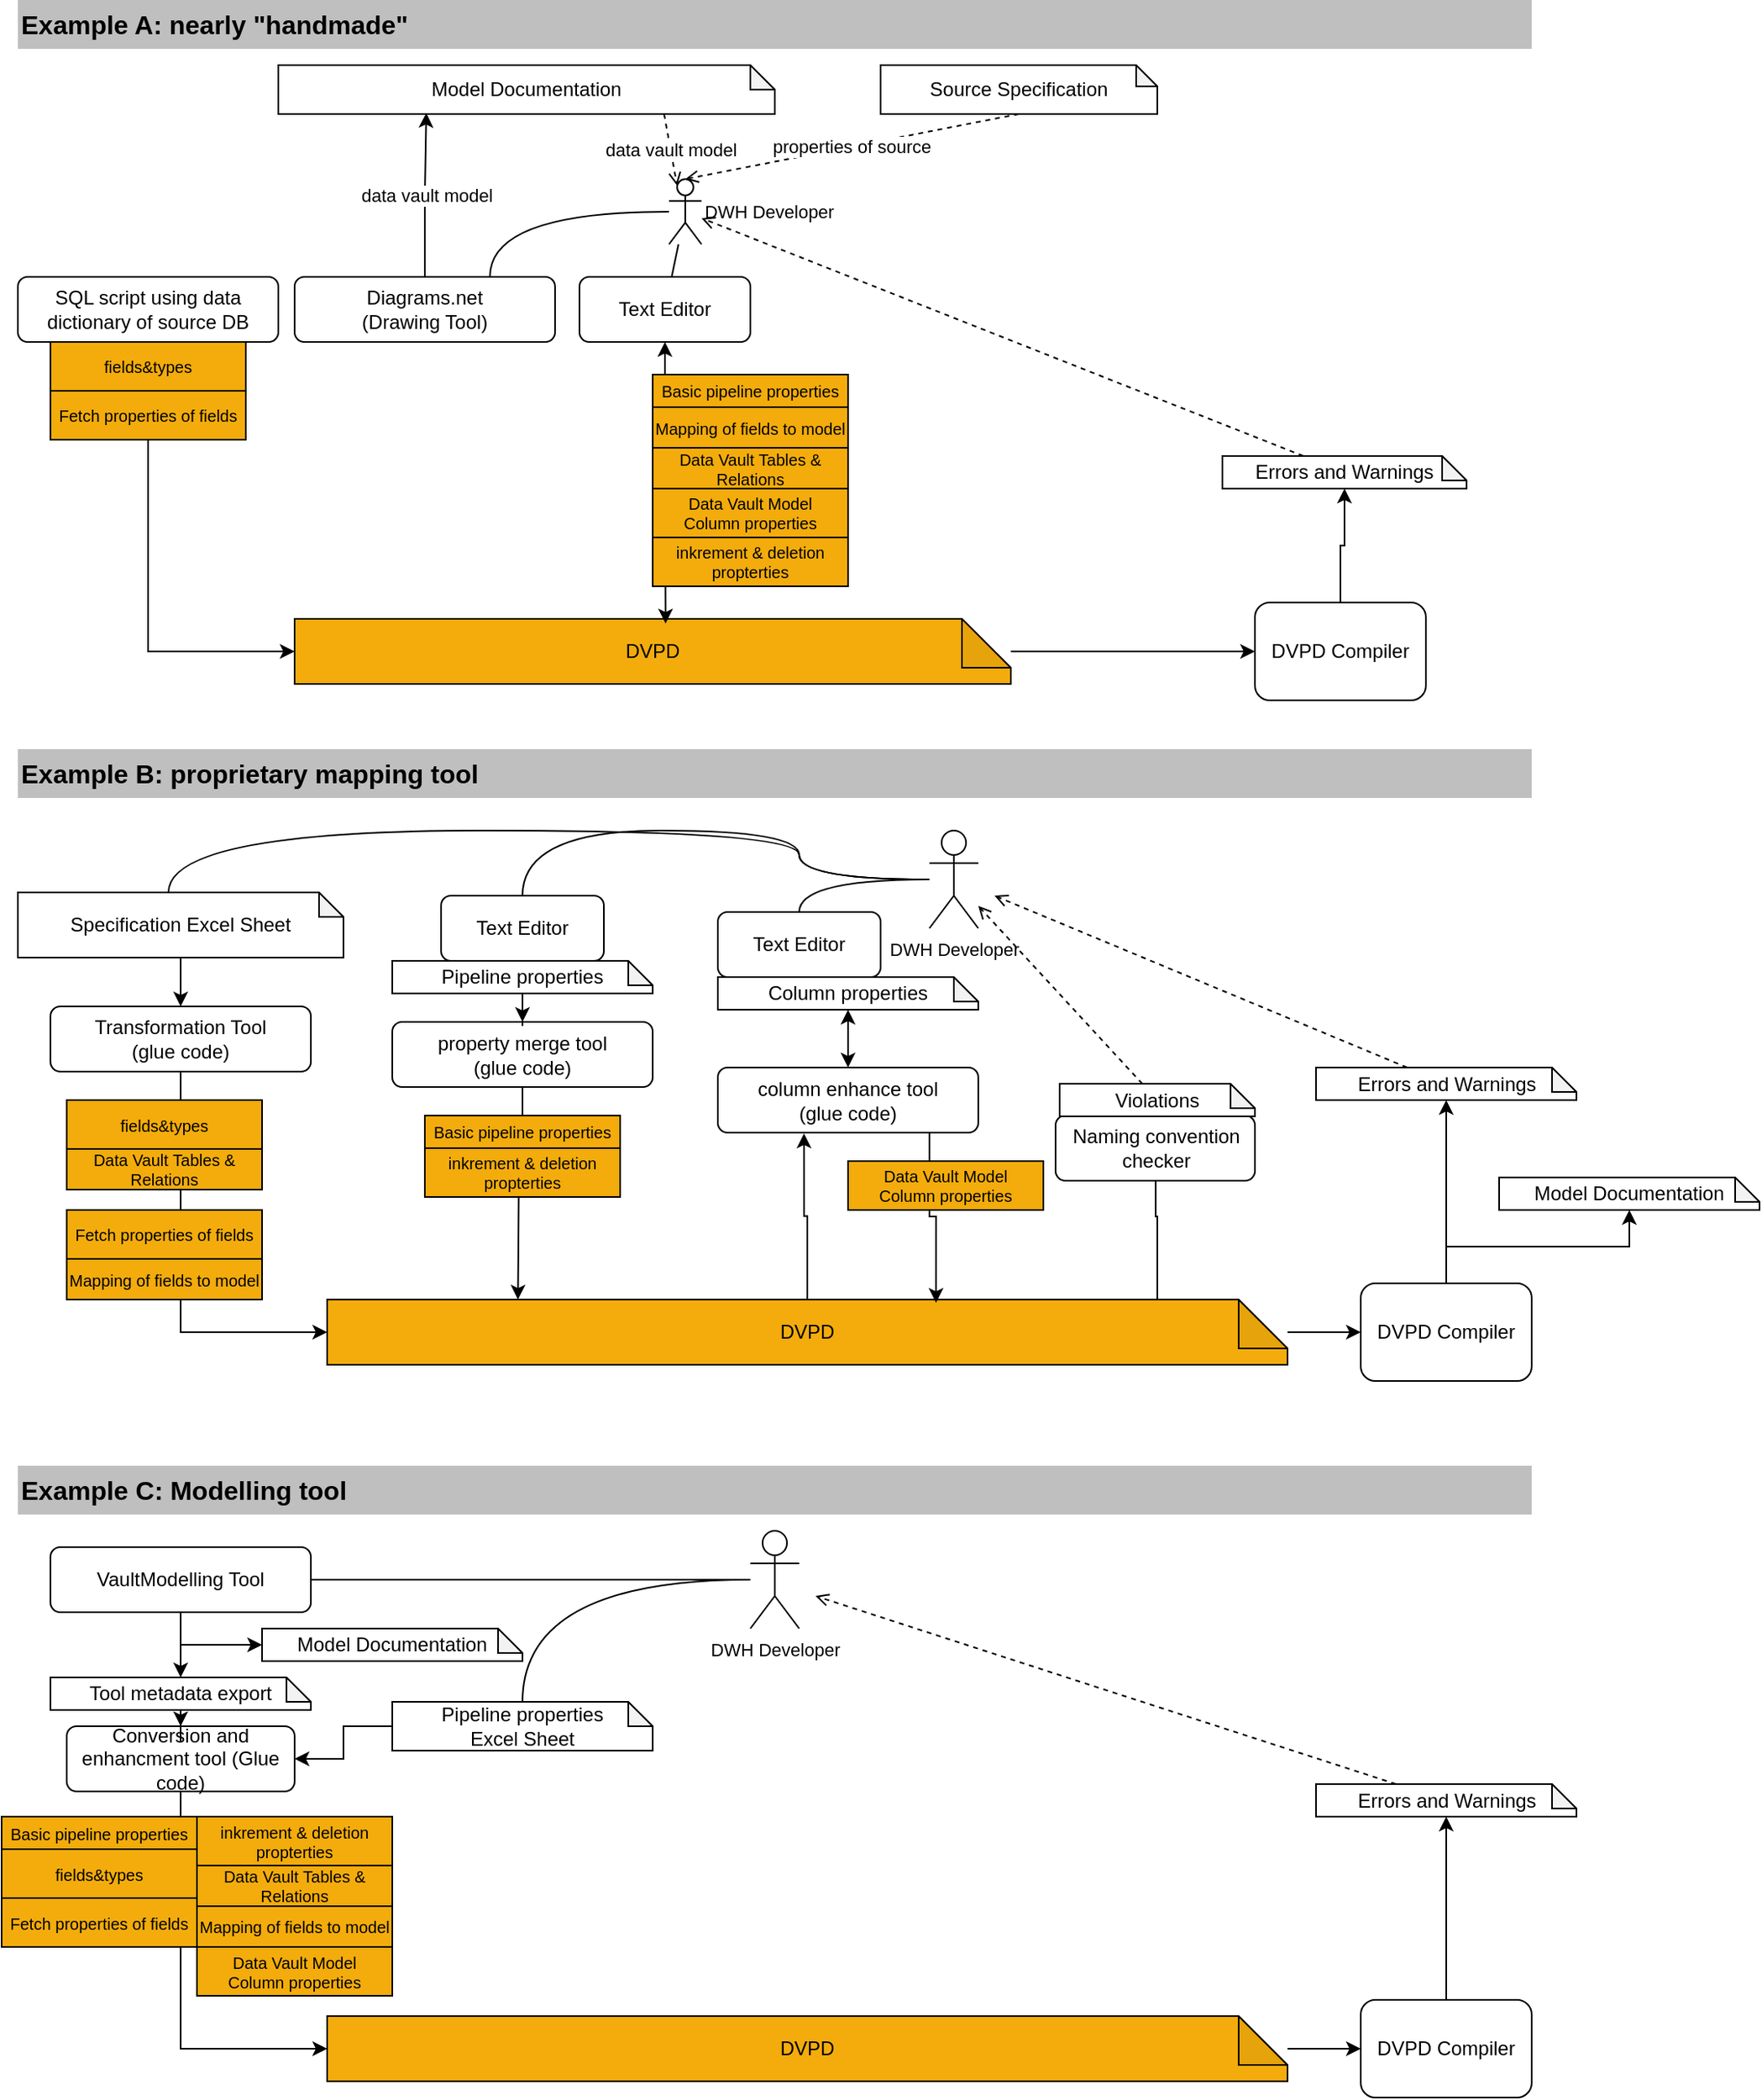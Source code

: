 <mxfile version="21.3.4" type="device">
  <diagram name="Seite-1" id="HqBW4fTeCPGUdDQ781vC">
    <mxGraphModel dx="1235" dy="669" grid="1" gridSize="10" guides="1" tooltips="1" connect="1" arrows="1" fold="1" page="1" pageScale="1" pageWidth="1169" pageHeight="1654" math="0" shadow="0">
      <root>
        <mxCell id="0" />
        <mxCell id="1" parent="0" />
        <mxCell id="XJ6b9KdQrqp1vy3ghaq9-2" value="SQL script using data dictionary of source DB" style="rounded=1;whiteSpace=wrap;html=1;" parent="1" vertex="1">
          <mxGeometry x="40" y="190" width="160" height="40" as="geometry" />
        </mxCell>
        <mxCell id="XJ6b9KdQrqp1vy3ghaq9-12" style="edgeStyle=orthogonalEdgeStyle;rounded=0;orthogonalLoop=1;jettySize=auto;html=1;entryX=0;entryY=0.5;entryDx=0;entryDy=0;" parent="1" source="XJ6b9KdQrqp1vy3ghaq9-3" target="XJ6b9KdQrqp1vy3ghaq9-11" edge="1">
          <mxGeometry relative="1" as="geometry" />
        </mxCell>
        <mxCell id="XJ6b9KdQrqp1vy3ghaq9-3" value="DVPD" style="shape=note;whiteSpace=wrap;html=1;backgroundOutline=1;darkOpacity=0.05;fillColor=#F3AC0C;gradientColor=none;" parent="1" vertex="1">
          <mxGeometry x="210" y="400" width="440" height="40" as="geometry" />
        </mxCell>
        <mxCell id="XJ6b9KdQrqp1vy3ghaq9-13" value="" style="edgeStyle=orthogonalEdgeStyle;rounded=0;orthogonalLoop=1;jettySize=auto;html=1;entryX=0.518;entryY=0.071;entryDx=0;entryDy=0;entryPerimeter=0;startArrow=classic;startFill=1;" parent="1" source="XJ6b9KdQrqp1vy3ghaq9-5" target="XJ6b9KdQrqp1vy3ghaq9-3" edge="1">
          <mxGeometry relative="1" as="geometry" />
        </mxCell>
        <mxCell id="XJ6b9KdQrqp1vy3ghaq9-5" value="Text Editor" style="rounded=1;whiteSpace=wrap;html=1;" parent="1" vertex="1">
          <mxGeometry x="385" y="190" width="105" height="40" as="geometry" />
        </mxCell>
        <mxCell id="XJ6b9KdQrqp1vy3ghaq9-10" value="data vault model" style="rounded=0;orthogonalLoop=1;jettySize=auto;html=1;exitX=0.777;exitY=1;exitDx=0;exitDy=0;exitPerimeter=0;dashed=1;endArrow=open;endFill=0;entryX=0.25;entryY=0.1;entryDx=0;entryDy=0;entryPerimeter=0;" parent="1" source="XJ6b9KdQrqp1vy3ghaq9-6" target="SHAmAD_ecb-zwq3bcNpp-13" edge="1">
          <mxGeometry relative="1" as="geometry" />
        </mxCell>
        <mxCell id="XJ6b9KdQrqp1vy3ghaq9-6" value="Model Documentation" style="shape=note;whiteSpace=wrap;html=1;backgroundOutline=1;darkOpacity=0.05;size=15;" parent="1" vertex="1">
          <mxGeometry x="200" y="60" width="305" height="30" as="geometry" />
        </mxCell>
        <mxCell id="XJ6b9KdQrqp1vy3ghaq9-9" value="data vault model" style="edgeStyle=orthogonalEdgeStyle;rounded=0;orthogonalLoop=1;jettySize=auto;html=1;entryX=0.298;entryY=0.98;entryDx=0;entryDy=0;entryPerimeter=0;" parent="1" source="XJ6b9KdQrqp1vy3ghaq9-8" target="XJ6b9KdQrqp1vy3ghaq9-6" edge="1">
          <mxGeometry relative="1" as="geometry" />
        </mxCell>
        <mxCell id="XJ6b9KdQrqp1vy3ghaq9-8" value="Diagrams.net&lt;br&gt;(Drawing Tool)" style="rounded=1;whiteSpace=wrap;html=1;" parent="1" vertex="1">
          <mxGeometry x="210" y="190" width="160" height="40" as="geometry" />
        </mxCell>
        <mxCell id="XJ6b9KdQrqp1vy3ghaq9-11" value="DVPD Compiler" style="rounded=1;whiteSpace=wrap;html=1;" parent="1" vertex="1">
          <mxGeometry x="800" y="390" width="105" height="60" as="geometry" />
        </mxCell>
        <mxCell id="XJ6b9KdQrqp1vy3ghaq9-14" value="Source Specification" style="shape=note;whiteSpace=wrap;html=1;backgroundOutline=1;darkOpacity=0.05;size=13;" parent="1" vertex="1">
          <mxGeometry x="570" y="60" width="170" height="30" as="geometry" />
        </mxCell>
        <mxCell id="XJ6b9KdQrqp1vy3ghaq9-15" value="properties of source" style="rounded=0;orthogonalLoop=1;jettySize=auto;html=1;exitX=0.5;exitY=1;exitDx=0;exitDy=0;exitPerimeter=0;dashed=1;endArrow=open;endFill=0;entryX=0.5;entryY=0;entryDx=0;entryDy=0;entryPerimeter=0;" parent="1" source="XJ6b9KdQrqp1vy3ghaq9-14" target="SHAmAD_ecb-zwq3bcNpp-13" edge="1">
          <mxGeometry relative="1" as="geometry">
            <mxPoint x="447" y="150" as="sourcePoint" />
            <mxPoint x="448" y="200" as="targetPoint" />
          </mxGeometry>
        </mxCell>
        <mxCell id="XJ6b9KdQrqp1vy3ghaq9-16" value="Data Vault&amp;nbsp;Tables &amp;amp; Relations" style="rounded=0;whiteSpace=wrap;html=1;fillColor=#F3AC0C;gradientColor=none;fontSize=10;" parent="1" vertex="1">
          <mxGeometry x="430" y="295" width="120" height="25" as="geometry" />
        </mxCell>
        <mxCell id="XJ6b9KdQrqp1vy3ghaq9-17" value="Mapping of fields to model" style="rounded=0;whiteSpace=wrap;html=1;fillColor=#F3AC0C;gradientColor=none;fontSize=10;" parent="1" vertex="1">
          <mxGeometry x="430" y="270" width="120" height="25" as="geometry" />
        </mxCell>
        <mxCell id="XJ6b9KdQrqp1vy3ghaq9-18" value="Basic pipeline properties" style="rounded=0;whiteSpace=wrap;html=1;fillColor=#F3AC0C;gradientColor=none;fontSize=10;" parent="1" vertex="1">
          <mxGeometry x="430" y="250" width="120" height="20" as="geometry" />
        </mxCell>
        <mxCell id="XJ6b9KdQrqp1vy3ghaq9-19" value="fields&amp;amp;types" style="rounded=0;whiteSpace=wrap;html=1;fillColor=#F3AC0C;gradientColor=none;fontSize=10;" parent="1" vertex="1">
          <mxGeometry x="60" y="230" width="120" height="30" as="geometry" />
        </mxCell>
        <mxCell id="XJ6b9KdQrqp1vy3ghaq9-21" value="Data Vault Model&lt;br style=&quot;font-size: 10px;&quot;&gt;Column properties" style="rounded=0;whiteSpace=wrap;html=1;fillColor=#F3AC0C;gradientColor=none;fontSize=10;" parent="1" vertex="1">
          <mxGeometry x="430" y="320" width="120" height="30" as="geometry" />
        </mxCell>
        <mxCell id="XJ6b9KdQrqp1vy3ghaq9-36" style="rounded=0;orthogonalLoop=1;jettySize=auto;html=1;entryX=0;entryY=0.5;entryDx=0;entryDy=0;entryPerimeter=0;edgeStyle=orthogonalEdgeStyle;" parent="1" source="XJ6b9KdQrqp1vy3ghaq9-22" target="XJ6b9KdQrqp1vy3ghaq9-3" edge="1">
          <mxGeometry relative="1" as="geometry">
            <Array as="points">
              <mxPoint x="120" y="420" />
            </Array>
          </mxGeometry>
        </mxCell>
        <mxCell id="XJ6b9KdQrqp1vy3ghaq9-22" value="Fetch properties of fields" style="rounded=0;whiteSpace=wrap;html=1;fillColor=#F3AC0C;gradientColor=none;fontSize=10;" parent="1" vertex="1">
          <mxGeometry x="60" y="260" width="120" height="30" as="geometry" />
        </mxCell>
        <mxCell id="XJ6b9KdQrqp1vy3ghaq9-23" value="inkrement &amp;amp; deletion propterties" style="rounded=0;whiteSpace=wrap;html=1;fillColor=#F3AC0C;gradientColor=none;fontSize=10;" parent="1" vertex="1">
          <mxGeometry x="430" y="350" width="120" height="30" as="geometry" />
        </mxCell>
        <mxCell id="XJ6b9KdQrqp1vy3ghaq9-25" value="Example A: nearly &quot;handmade&quot;" style="rounded=0;whiteSpace=wrap;html=1;strokeColor=none;fillColor=#BFBFBF;fontStyle=1;align=left;fontSize=16;" parent="1" vertex="1">
          <mxGeometry x="40" y="20" width="930" height="30" as="geometry" />
        </mxCell>
        <mxCell id="XJ6b9KdQrqp1vy3ghaq9-26" value="Example B: proprietary mapping tool" style="rounded=0;whiteSpace=wrap;html=1;strokeColor=none;fillColor=#BFBFBF;fontStyle=1;align=left;fontSize=16;" parent="1" vertex="1">
          <mxGeometry x="40" y="480" width="930" height="30" as="geometry" />
        </mxCell>
        <mxCell id="SHAmAD_ecb-zwq3bcNpp-1" style="edgeStyle=orthogonalEdgeStyle;shape=connector;rounded=0;orthogonalLoop=1;jettySize=auto;html=1;entryX=0.5;entryY=0;entryDx=0;entryDy=0;labelBackgroundColor=default;strokeColor=default;fontFamily=Helvetica;fontSize=11;fontColor=default;endArrow=classic;" parent="1" source="XJ6b9KdQrqp1vy3ghaq9-27" target="XJ6b9KdQrqp1vy3ghaq9-28" edge="1">
          <mxGeometry relative="1" as="geometry" />
        </mxCell>
        <mxCell id="XJ6b9KdQrqp1vy3ghaq9-27" value="Specification Excel Sheet" style="shape=note;whiteSpace=wrap;html=1;backgroundOutline=1;darkOpacity=0.05;size=15;" parent="1" vertex="1">
          <mxGeometry x="40" y="568" width="200" height="40" as="geometry" />
        </mxCell>
        <mxCell id="XJ6b9KdQrqp1vy3ghaq9-28" value="Transformation Tool&lt;br&gt;(glue code)" style="rounded=1;whiteSpace=wrap;html=1;" parent="1" vertex="1">
          <mxGeometry x="60" y="638" width="160" height="40" as="geometry" />
        </mxCell>
        <mxCell id="XJ6b9KdQrqp1vy3ghaq9-42" style="edgeStyle=orthogonalEdgeStyle;rounded=0;orthogonalLoop=1;jettySize=auto;html=1;entryX=0.419;entryY=0.075;entryDx=0;entryDy=0;entryPerimeter=0;" parent="1" source="XJ6b9KdQrqp1vy3ghaq9-40" edge="1">
          <mxGeometry relative="1" as="geometry">
            <mxPoint x="347.21" y="818" as="targetPoint" />
          </mxGeometry>
        </mxCell>
        <mxCell id="XJ6b9KdQrqp1vy3ghaq9-29" value="Basic pipeline properties" style="rounded=0;whiteSpace=wrap;html=1;fillColor=#F3AC0C;gradientColor=none;fontSize=10;" parent="1" vertex="1">
          <mxGeometry x="290" y="705" width="120" height="20" as="geometry" />
        </mxCell>
        <mxCell id="XJ6b9KdQrqp1vy3ghaq9-39" style="edgeStyle=orthogonalEdgeStyle;rounded=0;orthogonalLoop=1;jettySize=auto;html=1;entryX=0;entryY=0.5;entryDx=0;entryDy=0;entryPerimeter=0;" parent="1" source="XJ6b9KdQrqp1vy3ghaq9-28" target="XJ6b9KdQrqp1vy3ghaq9-38" edge="1">
          <mxGeometry relative="1" as="geometry">
            <Array as="points">
              <mxPoint x="140" y="838" />
            </Array>
          </mxGeometry>
        </mxCell>
        <mxCell id="SHAmAD_ecb-zwq3bcNpp-5" style="edgeStyle=orthogonalEdgeStyle;shape=connector;rounded=0;orthogonalLoop=1;jettySize=auto;html=1;labelBackgroundColor=default;strokeColor=default;fontFamily=Helvetica;fontSize=11;fontColor=default;endArrow=classic;" parent="1" source="XJ6b9KdQrqp1vy3ghaq9-38" target="SHAmAD_ecb-zwq3bcNpp-4" edge="1">
          <mxGeometry relative="1" as="geometry" />
        </mxCell>
        <mxCell id="SHAmAD_ecb-zwq3bcNpp-30" style="edgeStyle=orthogonalEdgeStyle;shape=connector;rounded=0;orthogonalLoop=1;jettySize=auto;html=1;entryX=0.331;entryY=1.013;entryDx=0;entryDy=0;entryPerimeter=0;labelBackgroundColor=default;strokeColor=default;fontFamily=Helvetica;fontSize=11;fontColor=default;endArrow=classic;exitX=0.5;exitY=0;exitDx=0;exitDy=0;exitPerimeter=0;" parent="1" source="XJ6b9KdQrqp1vy3ghaq9-38" target="SHAmAD_ecb-zwq3bcNpp-24" edge="1">
          <mxGeometry relative="1" as="geometry" />
        </mxCell>
        <mxCell id="SHAmAD_ecb-zwq3bcNpp-76" style="edgeStyle=orthogonalEdgeStyle;shape=connector;rounded=0;orthogonalLoop=1;jettySize=auto;html=1;labelBackgroundColor=default;strokeColor=default;fontFamily=Helvetica;fontSize=11;fontColor=default;endArrow=none;endFill=0;" parent="1" source="XJ6b9KdQrqp1vy3ghaq9-38" target="SHAmAD_ecb-zwq3bcNpp-75" edge="1">
          <mxGeometry relative="1" as="geometry">
            <Array as="points">
              <mxPoint x="740" y="767" />
              <mxPoint x="739" y="767" />
            </Array>
          </mxGeometry>
        </mxCell>
        <mxCell id="XJ6b9KdQrqp1vy3ghaq9-38" value="DVPD" style="shape=note;whiteSpace=wrap;html=1;backgroundOutline=1;darkOpacity=0.05;fillColor=#F3AC0C;gradientColor=none;" parent="1" vertex="1">
          <mxGeometry x="230" y="818" width="590" height="40" as="geometry" />
        </mxCell>
        <mxCell id="XJ6b9KdQrqp1vy3ghaq9-40" value="property merge tool&lt;br&gt;(glue code)" style="rounded=1;whiteSpace=wrap;html=1;" parent="1" vertex="1">
          <mxGeometry x="270" y="647.5" width="160" height="40" as="geometry" />
        </mxCell>
        <mxCell id="XJ6b9KdQrqp1vy3ghaq9-41" value="Text Editor" style="rounded=1;whiteSpace=wrap;html=1;" parent="1" vertex="1">
          <mxGeometry x="300" y="570" width="100" height="40" as="geometry" />
        </mxCell>
        <mxCell id="SHAmAD_ecb-zwq3bcNpp-3" style="edgeStyle=orthogonalEdgeStyle;shape=connector;rounded=0;orthogonalLoop=1;jettySize=auto;html=1;labelBackgroundColor=default;strokeColor=default;fontFamily=Helvetica;fontSize=11;fontColor=default;endArrow=classic;" parent="1" source="XJ6b9KdQrqp1vy3ghaq9-43" target="XJ6b9KdQrqp1vy3ghaq9-40" edge="1">
          <mxGeometry relative="1" as="geometry" />
        </mxCell>
        <mxCell id="XJ6b9KdQrqp1vy3ghaq9-43" value="Pipeline properties" style="shape=note;whiteSpace=wrap;html=1;backgroundOutline=1;darkOpacity=0.05;size=15;" parent="1" vertex="1">
          <mxGeometry x="270" y="610" width="160" height="20" as="geometry" />
        </mxCell>
        <mxCell id="XJ6b9KdQrqp1vy3ghaq9-44" value="inkrement &amp;amp; deletion propterties" style="rounded=0;whiteSpace=wrap;html=1;fillColor=#F3AC0C;gradientColor=none;fontSize=10;" parent="1" vertex="1">
          <mxGeometry x="290" y="725" width="120" height="30" as="geometry" />
        </mxCell>
        <mxCell id="XJ6b9KdQrqp1vy3ghaq9-30" value="fields&amp;amp;types" style="rounded=0;whiteSpace=wrap;html=1;fillColor=#F3AC0C;gradientColor=none;fontSize=10;" parent="1" vertex="1">
          <mxGeometry x="70" y="695.5" width="120" height="30" as="geometry" />
        </mxCell>
        <mxCell id="XJ6b9KdQrqp1vy3ghaq9-31" value="Mapping of fields to model" style="rounded=0;whiteSpace=wrap;html=1;fillColor=#F3AC0C;gradientColor=none;fontSize=10;" parent="1" vertex="1">
          <mxGeometry x="70" y="793" width="120" height="25" as="geometry" />
        </mxCell>
        <mxCell id="XJ6b9KdQrqp1vy3ghaq9-32" value="Data Vault&amp;nbsp;Tables &amp;amp; Relations" style="rounded=0;whiteSpace=wrap;html=1;fillColor=#F3AC0C;gradientColor=none;fontSize=10;" parent="1" vertex="1">
          <mxGeometry x="70" y="725.5" width="120" height="25" as="geometry" />
        </mxCell>
        <mxCell id="XJ6b9KdQrqp1vy3ghaq9-37" value="Fetch properties of fields" style="rounded=0;whiteSpace=wrap;html=1;fillColor=#F3AC0C;gradientColor=none;fontSize=10;" parent="1" vertex="1">
          <mxGeometry x="70" y="763" width="120" height="30" as="geometry" />
        </mxCell>
        <mxCell id="SHAmAD_ecb-zwq3bcNpp-9" style="edgeStyle=orthogonalEdgeStyle;shape=connector;rounded=0;orthogonalLoop=1;jettySize=auto;html=1;entryX=0.5;entryY=1;entryDx=0;entryDy=0;entryPerimeter=0;labelBackgroundColor=default;strokeColor=default;fontFamily=Helvetica;fontSize=11;fontColor=default;endArrow=classic;" parent="1" source="SHAmAD_ecb-zwq3bcNpp-4" target="SHAmAD_ecb-zwq3bcNpp-7" edge="1">
          <mxGeometry relative="1" as="geometry" />
        </mxCell>
        <mxCell id="SHAmAD_ecb-zwq3bcNpp-83" style="edgeStyle=orthogonalEdgeStyle;shape=connector;rounded=0;orthogonalLoop=1;jettySize=auto;html=1;labelBackgroundColor=default;strokeColor=default;fontFamily=Helvetica;fontSize=11;fontColor=default;endArrow=classic;" parent="1" source="SHAmAD_ecb-zwq3bcNpp-4" target="SHAmAD_ecb-zwq3bcNpp-82" edge="1">
          <mxGeometry relative="1" as="geometry" />
        </mxCell>
        <mxCell id="SHAmAD_ecb-zwq3bcNpp-4" value="DVPD Compiler" style="rounded=1;whiteSpace=wrap;html=1;" parent="1" vertex="1">
          <mxGeometry x="865" y="808" width="105" height="60" as="geometry" />
        </mxCell>
        <mxCell id="SHAmAD_ecb-zwq3bcNpp-10" style="shape=connector;rounded=0;orthogonalLoop=1;jettySize=auto;html=1;labelBackgroundColor=default;strokeColor=default;fontFamily=Helvetica;fontSize=11;fontColor=default;endArrow=open;dashed=1;endFill=0;" parent="1" source="SHAmAD_ecb-zwq3bcNpp-7" edge="1">
          <mxGeometry relative="1" as="geometry">
            <mxPoint x="640" y="570" as="targetPoint" />
          </mxGeometry>
        </mxCell>
        <mxCell id="SHAmAD_ecb-zwq3bcNpp-7" value="Errors and Warnings" style="shape=note;whiteSpace=wrap;html=1;backgroundOutline=1;darkOpacity=0.05;size=15;" parent="1" vertex="1">
          <mxGeometry x="837.5" y="675.5" width="160" height="20" as="geometry" />
        </mxCell>
        <mxCell id="SHAmAD_ecb-zwq3bcNpp-11" style="edgeStyle=orthogonalEdgeStyle;shape=connector;orthogonalLoop=1;jettySize=auto;html=1;entryX=0.5;entryY=0;entryDx=0;entryDy=0;labelBackgroundColor=default;strokeColor=default;fontFamily=Helvetica;fontSize=11;fontColor=default;endArrow=none;curved=1;endFill=0;" parent="1" source="SHAmAD_ecb-zwq3bcNpp-8" target="XJ6b9KdQrqp1vy3ghaq9-41" edge="1">
          <mxGeometry relative="1" as="geometry">
            <Array as="points">
              <mxPoint x="520" y="560" />
              <mxPoint x="520" y="530" />
              <mxPoint x="350" y="530" />
            </Array>
          </mxGeometry>
        </mxCell>
        <mxCell id="SHAmAD_ecb-zwq3bcNpp-12" style="edgeStyle=orthogonalEdgeStyle;shape=connector;orthogonalLoop=1;jettySize=auto;html=1;entryX=0;entryY=0;entryDx=92.5;entryDy=0;entryPerimeter=0;labelBackgroundColor=default;strokeColor=default;fontFamily=Helvetica;fontSize=11;fontColor=default;endArrow=none;curved=1;endFill=0;" parent="1" target="XJ6b9KdQrqp1vy3ghaq9-27" edge="1">
          <mxGeometry relative="1" as="geometry">
            <mxPoint x="600" y="560" as="sourcePoint" />
            <Array as="points">
              <mxPoint x="520" y="560" />
              <mxPoint x="520" y="530" />
              <mxPoint x="133" y="530" />
            </Array>
          </mxGeometry>
        </mxCell>
        <mxCell id="SHAmAD_ecb-zwq3bcNpp-25" style="edgeStyle=orthogonalEdgeStyle;shape=connector;curved=1;rounded=1;orthogonalLoop=1;jettySize=auto;html=1;labelBackgroundColor=default;strokeColor=default;fontFamily=Helvetica;fontSize=11;fontColor=default;endArrow=none;endFill=0;entryX=0.5;entryY=0;entryDx=0;entryDy=0;" parent="1" source="SHAmAD_ecb-zwq3bcNpp-8" target="SHAmAD_ecb-zwq3bcNpp-26" edge="1">
          <mxGeometry relative="1" as="geometry" />
        </mxCell>
        <mxCell id="SHAmAD_ecb-zwq3bcNpp-8" value="DWH Developer" style="shape=umlActor;verticalLabelPosition=bottom;verticalAlign=top;html=1;outlineConnect=0;fontFamily=Helvetica;fontSize=11;fontColor=default;" parent="1" vertex="1">
          <mxGeometry x="600" y="530" width="30" height="60" as="geometry" />
        </mxCell>
        <mxCell id="SHAmAD_ecb-zwq3bcNpp-21" style="edgeStyle=none;shape=connector;rounded=1;orthogonalLoop=1;jettySize=auto;html=1;labelBackgroundColor=default;strokeColor=default;fontFamily=Helvetica;fontSize=11;fontColor=default;endArrow=none;endFill=0;" parent="1" source="SHAmAD_ecb-zwq3bcNpp-13" target="XJ6b9KdQrqp1vy3ghaq9-5" edge="1">
          <mxGeometry relative="1" as="geometry" />
        </mxCell>
        <mxCell id="SHAmAD_ecb-zwq3bcNpp-22" style="edgeStyle=orthogonalEdgeStyle;shape=connector;curved=1;rounded=1;orthogonalLoop=1;jettySize=auto;html=1;entryX=0.75;entryY=0;entryDx=0;entryDy=0;labelBackgroundColor=default;strokeColor=default;fontFamily=Helvetica;fontSize=11;fontColor=default;endArrow=none;endFill=0;" parent="1" source="SHAmAD_ecb-zwq3bcNpp-13" target="XJ6b9KdQrqp1vy3ghaq9-8" edge="1">
          <mxGeometry relative="1" as="geometry" />
        </mxCell>
        <mxCell id="SHAmAD_ecb-zwq3bcNpp-13" value="DWH Developer" style="shape=umlActor;verticalLabelPosition=middle;verticalAlign=middle;html=1;outlineConnect=0;fontFamily=Helvetica;fontSize=11;fontColor=default;labelPosition=right;align=left;" parent="1" vertex="1">
          <mxGeometry x="440" y="130" width="20" height="40" as="geometry" />
        </mxCell>
        <mxCell id="SHAmAD_ecb-zwq3bcNpp-20" style="edgeStyle=none;shape=connector;rounded=0;orthogonalLoop=1;jettySize=auto;html=1;dashed=1;labelBackgroundColor=default;strokeColor=default;fontFamily=Helvetica;fontSize=11;fontColor=default;endArrow=open;endFill=0;" parent="1" source="SHAmAD_ecb-zwq3bcNpp-16" target="SHAmAD_ecb-zwq3bcNpp-13" edge="1">
          <mxGeometry relative="1" as="geometry" />
        </mxCell>
        <mxCell id="SHAmAD_ecb-zwq3bcNpp-16" value="Errors and Warnings" style="shape=note;whiteSpace=wrap;html=1;backgroundOutline=1;darkOpacity=0.05;size=15;" parent="1" vertex="1">
          <mxGeometry x="780" y="300" width="150" height="20" as="geometry" />
        </mxCell>
        <mxCell id="SHAmAD_ecb-zwq3bcNpp-17" style="edgeStyle=orthogonalEdgeStyle;shape=connector;rounded=0;orthogonalLoop=1;jettySize=auto;html=1;labelBackgroundColor=default;strokeColor=default;fontFamily=Helvetica;fontSize=11;fontColor=default;endArrow=classic;" parent="1" source="XJ6b9KdQrqp1vy3ghaq9-11" target="SHAmAD_ecb-zwq3bcNpp-16" edge="1">
          <mxGeometry relative="1" as="geometry">
            <mxPoint x="928" y="818" as="sourcePoint" />
            <mxPoint x="928" y="706" as="targetPoint" />
          </mxGeometry>
        </mxCell>
        <mxCell id="SHAmAD_ecb-zwq3bcNpp-29" style="edgeStyle=orthogonalEdgeStyle;shape=connector;rounded=0;orthogonalLoop=1;jettySize=auto;html=1;entryX=0.5;entryY=0;entryDx=0;entryDy=0;labelBackgroundColor=default;strokeColor=default;fontFamily=Helvetica;fontSize=11;fontColor=default;endArrow=classic;startArrow=classic;startFill=1;" parent="1" source="SHAmAD_ecb-zwq3bcNpp-23" target="SHAmAD_ecb-zwq3bcNpp-24" edge="1">
          <mxGeometry relative="1" as="geometry" />
        </mxCell>
        <mxCell id="SHAmAD_ecb-zwq3bcNpp-23" value="Column properties" style="shape=note;whiteSpace=wrap;html=1;backgroundOutline=1;darkOpacity=0.05;size=15;" parent="1" vertex="1">
          <mxGeometry x="470" y="620" width="160" height="20" as="geometry" />
        </mxCell>
        <mxCell id="SHAmAD_ecb-zwq3bcNpp-31" style="edgeStyle=orthogonalEdgeStyle;shape=connector;rounded=0;orthogonalLoop=1;jettySize=auto;html=1;entryX=0.634;entryY=0.05;entryDx=0;entryDy=0;entryPerimeter=0;labelBackgroundColor=default;strokeColor=default;fontFamily=Helvetica;fontSize=11;fontColor=default;endArrow=classic;" parent="1" source="SHAmAD_ecb-zwq3bcNpp-24" target="XJ6b9KdQrqp1vy3ghaq9-38" edge="1">
          <mxGeometry relative="1" as="geometry">
            <Array as="points">
              <mxPoint x="600" y="767" />
              <mxPoint x="604" y="767" />
            </Array>
          </mxGeometry>
        </mxCell>
        <mxCell id="SHAmAD_ecb-zwq3bcNpp-24" value="column enhance tool&lt;br&gt;(glue code)" style="rounded=1;whiteSpace=wrap;html=1;" parent="1" vertex="1">
          <mxGeometry x="470" y="675.5" width="160" height="40" as="geometry" />
        </mxCell>
        <mxCell id="SHAmAD_ecb-zwq3bcNpp-26" value="Text Editor" style="rounded=1;whiteSpace=wrap;html=1;" parent="1" vertex="1">
          <mxGeometry x="470" y="580" width="100" height="40" as="geometry" />
        </mxCell>
        <mxCell id="XJ6b9KdQrqp1vy3ghaq9-33" value="Data Vault Model&lt;br style=&quot;font-size: 10px;&quot;&gt;Column properties" style="rounded=0;whiteSpace=wrap;html=1;fillColor=#F3AC0C;gradientColor=none;fontSize=10;" parent="1" vertex="1">
          <mxGeometry x="550" y="733" width="120" height="30" as="geometry" />
        </mxCell>
        <mxCell id="SHAmAD_ecb-zwq3bcNpp-32" value="Example C: Modelling tool" style="rounded=0;whiteSpace=wrap;html=1;strokeColor=none;fillColor=#BFBFBF;fontStyle=1;align=left;fontSize=16;" parent="1" vertex="1">
          <mxGeometry x="40" y="920" width="930" height="30" as="geometry" />
        </mxCell>
        <mxCell id="SHAmAD_ecb-zwq3bcNpp-67" style="edgeStyle=orthogonalEdgeStyle;shape=connector;rounded=0;orthogonalLoop=1;jettySize=auto;html=1;labelBackgroundColor=default;strokeColor=default;fontFamily=Helvetica;fontSize=11;fontColor=default;endArrow=classic;" parent="1" source="SHAmAD_ecb-zwq3bcNpp-35" target="SHAmAD_ecb-zwq3bcNpp-65" edge="1">
          <mxGeometry relative="1" as="geometry" />
        </mxCell>
        <mxCell id="SHAmAD_ecb-zwq3bcNpp-81" style="edgeStyle=orthogonalEdgeStyle;shape=connector;rounded=0;orthogonalLoop=1;jettySize=auto;html=1;entryX=0;entryY=0.5;entryDx=0;entryDy=0;entryPerimeter=0;labelBackgroundColor=default;strokeColor=default;fontFamily=Helvetica;fontSize=11;fontColor=default;endArrow=classic;" parent="1" source="SHAmAD_ecb-zwq3bcNpp-35" target="SHAmAD_ecb-zwq3bcNpp-79" edge="1">
          <mxGeometry relative="1" as="geometry" />
        </mxCell>
        <mxCell id="SHAmAD_ecb-zwq3bcNpp-35" value="VaultModelling Tool" style="rounded=1;whiteSpace=wrap;html=1;" parent="1" vertex="1">
          <mxGeometry x="60" y="970" width="160" height="40" as="geometry" />
        </mxCell>
        <mxCell id="SHAmAD_ecb-zwq3bcNpp-39" style="edgeStyle=orthogonalEdgeStyle;shape=connector;rounded=0;orthogonalLoop=1;jettySize=auto;html=1;labelBackgroundColor=default;strokeColor=default;fontFamily=Helvetica;fontSize=11;fontColor=default;endArrow=classic;" parent="1" source="SHAmAD_ecb-zwq3bcNpp-41" target="SHAmAD_ecb-zwq3bcNpp-52" edge="1">
          <mxGeometry relative="1" as="geometry" />
        </mxCell>
        <mxCell id="SHAmAD_ecb-zwq3bcNpp-41" value="DVPD" style="shape=note;whiteSpace=wrap;html=1;backgroundOutline=1;darkOpacity=0.05;fillColor=#F3AC0C;gradientColor=none;" parent="1" vertex="1">
          <mxGeometry x="230" y="1258" width="590" height="40" as="geometry" />
        </mxCell>
        <mxCell id="SHAmAD_ecb-zwq3bcNpp-72" style="edgeStyle=orthogonalEdgeStyle;shape=connector;rounded=0;orthogonalLoop=1;jettySize=auto;html=1;entryX=0;entryY=0.5;entryDx=0;entryDy=0;entryPerimeter=0;labelBackgroundColor=default;strokeColor=default;fontFamily=Helvetica;fontSize=11;fontColor=default;endArrow=classic;" parent="1" source="SHAmAD_ecb-zwq3bcNpp-43" target="SHAmAD_ecb-zwq3bcNpp-41" edge="1">
          <mxGeometry relative="1" as="geometry">
            <Array as="points">
              <mxPoint x="140" y="1278" />
            </Array>
          </mxGeometry>
        </mxCell>
        <mxCell id="SHAmAD_ecb-zwq3bcNpp-43" value="Conversion and enhancment tool (Glue code)" style="rounded=1;whiteSpace=wrap;html=1;" parent="1" vertex="1">
          <mxGeometry x="70" y="1080" width="140" height="40" as="geometry" />
        </mxCell>
        <mxCell id="SHAmAD_ecb-zwq3bcNpp-70" style="edgeStyle=orthogonalEdgeStyle;shape=connector;rounded=0;orthogonalLoop=1;jettySize=auto;html=1;entryX=1;entryY=0.5;entryDx=0;entryDy=0;labelBackgroundColor=default;strokeColor=default;fontFamily=Helvetica;fontSize=11;fontColor=default;endArrow=classic;" parent="1" source="SHAmAD_ecb-zwq3bcNpp-45" target="SHAmAD_ecb-zwq3bcNpp-43" edge="1">
          <mxGeometry relative="1" as="geometry" />
        </mxCell>
        <mxCell id="SHAmAD_ecb-zwq3bcNpp-45" value="Pipeline properties&lt;br&gt;Excel Sheet" style="shape=note;whiteSpace=wrap;html=1;backgroundOutline=1;darkOpacity=0.05;size=15;" parent="1" vertex="1">
          <mxGeometry x="270" y="1065" width="160" height="30" as="geometry" />
        </mxCell>
        <mxCell id="SHAmAD_ecb-zwq3bcNpp-46" value="inkrement &amp;amp; deletion propterties" style="rounded=0;whiteSpace=wrap;html=1;fillColor=#F3AC0C;gradientColor=none;fontSize=10;" parent="1" vertex="1">
          <mxGeometry x="150" y="1135.5" width="120" height="30" as="geometry" />
        </mxCell>
        <mxCell id="SHAmAD_ecb-zwq3bcNpp-47" value="fields&amp;amp;types" style="rounded=0;whiteSpace=wrap;html=1;fillColor=#F3AC0C;gradientColor=none;fontSize=10;" parent="1" vertex="1">
          <mxGeometry x="30" y="1155.5" width="120" height="30" as="geometry" />
        </mxCell>
        <mxCell id="SHAmAD_ecb-zwq3bcNpp-48" value="Mapping of fields to model" style="rounded=0;whiteSpace=wrap;html=1;fillColor=#F3AC0C;gradientColor=none;fontSize=10;" parent="1" vertex="1">
          <mxGeometry x="150" y="1190.5" width="120" height="25" as="geometry" />
        </mxCell>
        <mxCell id="SHAmAD_ecb-zwq3bcNpp-49" value="Data Vault&amp;nbsp;Tables &amp;amp; Relations" style="rounded=0;whiteSpace=wrap;html=1;fillColor=#F3AC0C;gradientColor=none;fontSize=10;" parent="1" vertex="1">
          <mxGeometry x="150" y="1165.5" width="120" height="25" as="geometry" />
        </mxCell>
        <mxCell id="SHAmAD_ecb-zwq3bcNpp-50" value="Fetch properties of fields" style="rounded=0;whiteSpace=wrap;html=1;fillColor=#F3AC0C;gradientColor=none;fontSize=10;" parent="1" vertex="1">
          <mxGeometry x="30" y="1185.5" width="120" height="30" as="geometry" />
        </mxCell>
        <mxCell id="SHAmAD_ecb-zwq3bcNpp-51" style="edgeStyle=orthogonalEdgeStyle;shape=connector;rounded=0;orthogonalLoop=1;jettySize=auto;html=1;entryX=0.5;entryY=1;entryDx=0;entryDy=0;entryPerimeter=0;labelBackgroundColor=default;strokeColor=default;fontFamily=Helvetica;fontSize=11;fontColor=default;endArrow=classic;" parent="1" source="SHAmAD_ecb-zwq3bcNpp-52" target="SHAmAD_ecb-zwq3bcNpp-54" edge="1">
          <mxGeometry relative="1" as="geometry" />
        </mxCell>
        <mxCell id="SHAmAD_ecb-zwq3bcNpp-52" value="DVPD Compiler" style="rounded=1;whiteSpace=wrap;html=1;" parent="1" vertex="1">
          <mxGeometry x="865" y="1248" width="105" height="60" as="geometry" />
        </mxCell>
        <mxCell id="SHAmAD_ecb-zwq3bcNpp-53" style="shape=connector;rounded=0;orthogonalLoop=1;jettySize=auto;html=1;labelBackgroundColor=default;strokeColor=default;fontFamily=Helvetica;fontSize=11;fontColor=default;endArrow=open;dashed=1;endFill=0;" parent="1" source="SHAmAD_ecb-zwq3bcNpp-54" edge="1">
          <mxGeometry relative="1" as="geometry">
            <mxPoint x="530" y="1000" as="targetPoint" />
          </mxGeometry>
        </mxCell>
        <mxCell id="SHAmAD_ecb-zwq3bcNpp-54" value="Errors and Warnings" style="shape=note;whiteSpace=wrap;html=1;backgroundOutline=1;darkOpacity=0.05;size=15;" parent="1" vertex="1">
          <mxGeometry x="837.5" y="1115.5" width="160" height="20" as="geometry" />
        </mxCell>
        <mxCell id="SHAmAD_ecb-zwq3bcNpp-73" style="edgeStyle=orthogonalEdgeStyle;shape=connector;curved=1;rounded=1;orthogonalLoop=1;jettySize=auto;html=1;entryX=0.5;entryY=0;entryDx=0;entryDy=0;entryPerimeter=0;labelBackgroundColor=default;strokeColor=default;fontFamily=Helvetica;fontSize=11;fontColor=default;endArrow=none;endFill=0;" parent="1" source="SHAmAD_ecb-zwq3bcNpp-58" target="SHAmAD_ecb-zwq3bcNpp-45" edge="1">
          <mxGeometry relative="1" as="geometry" />
        </mxCell>
        <mxCell id="SHAmAD_ecb-zwq3bcNpp-74" style="edgeStyle=orthogonalEdgeStyle;shape=connector;curved=1;rounded=1;orthogonalLoop=1;jettySize=auto;html=1;entryX=1;entryY=0.5;entryDx=0;entryDy=0;labelBackgroundColor=default;strokeColor=default;fontFamily=Helvetica;fontSize=11;fontColor=default;endArrow=none;endFill=0;" parent="1" source="SHAmAD_ecb-zwq3bcNpp-58" target="SHAmAD_ecb-zwq3bcNpp-35" edge="1">
          <mxGeometry relative="1" as="geometry" />
        </mxCell>
        <mxCell id="SHAmAD_ecb-zwq3bcNpp-58" value="DWH Developer" style="shape=umlActor;verticalLabelPosition=bottom;verticalAlign=top;html=1;outlineConnect=0;fontFamily=Helvetica;fontSize=11;fontColor=default;" parent="1" vertex="1">
          <mxGeometry x="490" y="960" width="30" height="60" as="geometry" />
        </mxCell>
        <mxCell id="SHAmAD_ecb-zwq3bcNpp-71" style="edgeStyle=orthogonalEdgeStyle;shape=connector;rounded=0;orthogonalLoop=1;jettySize=auto;html=1;labelBackgroundColor=default;strokeColor=default;fontFamily=Helvetica;fontSize=11;fontColor=default;endArrow=classic;" parent="1" source="SHAmAD_ecb-zwq3bcNpp-65" target="SHAmAD_ecb-zwq3bcNpp-43" edge="1">
          <mxGeometry relative="1" as="geometry" />
        </mxCell>
        <mxCell id="SHAmAD_ecb-zwq3bcNpp-65" value="Tool metadata export" style="shape=note;whiteSpace=wrap;html=1;backgroundOutline=1;darkOpacity=0.05;size=15;" parent="1" vertex="1">
          <mxGeometry x="60" y="1050" width="160" height="20" as="geometry" />
        </mxCell>
        <mxCell id="SHAmAD_ecb-zwq3bcNpp-37" value="Basic pipeline properties" style="rounded=0;whiteSpace=wrap;html=1;fillColor=#F3AC0C;gradientColor=none;fontSize=10;" parent="1" vertex="1">
          <mxGeometry x="30" y="1135.5" width="120" height="20" as="geometry" />
        </mxCell>
        <mxCell id="SHAmAD_ecb-zwq3bcNpp-75" value="Naming convention checker" style="rounded=1;whiteSpace=wrap;html=1;" parent="1" vertex="1">
          <mxGeometry x="677.5" y="705" width="122.5" height="40" as="geometry" />
        </mxCell>
        <mxCell id="SHAmAD_ecb-zwq3bcNpp-78" style="edgeStyle=none;shape=connector;rounded=0;orthogonalLoop=1;jettySize=auto;html=1;dashed=1;labelBackgroundColor=default;strokeColor=default;fontFamily=Helvetica;fontSize=11;fontColor=default;endArrow=open;endFill=0;" parent="1" source="SHAmAD_ecb-zwq3bcNpp-77" target="SHAmAD_ecb-zwq3bcNpp-8" edge="1">
          <mxGeometry relative="1" as="geometry" />
        </mxCell>
        <mxCell id="SHAmAD_ecb-zwq3bcNpp-77" value="Violations" style="shape=note;whiteSpace=wrap;html=1;backgroundOutline=1;darkOpacity=0.05;size=15;" parent="1" vertex="1">
          <mxGeometry x="680" y="685.5" width="120" height="20" as="geometry" />
        </mxCell>
        <mxCell id="SHAmAD_ecb-zwq3bcNpp-79" value="Model Documentation" style="shape=note;whiteSpace=wrap;html=1;backgroundOutline=1;darkOpacity=0.05;size=15;" parent="1" vertex="1">
          <mxGeometry x="190" y="1020" width="160" height="20" as="geometry" />
        </mxCell>
        <mxCell id="SHAmAD_ecb-zwq3bcNpp-82" value="Model Documentation" style="shape=note;whiteSpace=wrap;html=1;backgroundOutline=1;darkOpacity=0.05;size=15;" parent="1" vertex="1">
          <mxGeometry x="950" y="743" width="160" height="20" as="geometry" />
        </mxCell>
        <mxCell id="SHAmAD_ecb-zwq3bcNpp-84" value="Data Vault Model&lt;br style=&quot;font-size: 10px;&quot;&gt;Column properties" style="rounded=0;whiteSpace=wrap;html=1;fillColor=#F3AC0C;gradientColor=none;fontSize=10;" parent="1" vertex="1">
          <mxGeometry x="150" y="1215.5" width="120" height="30" as="geometry" />
        </mxCell>
      </root>
    </mxGraphModel>
  </diagram>
</mxfile>
